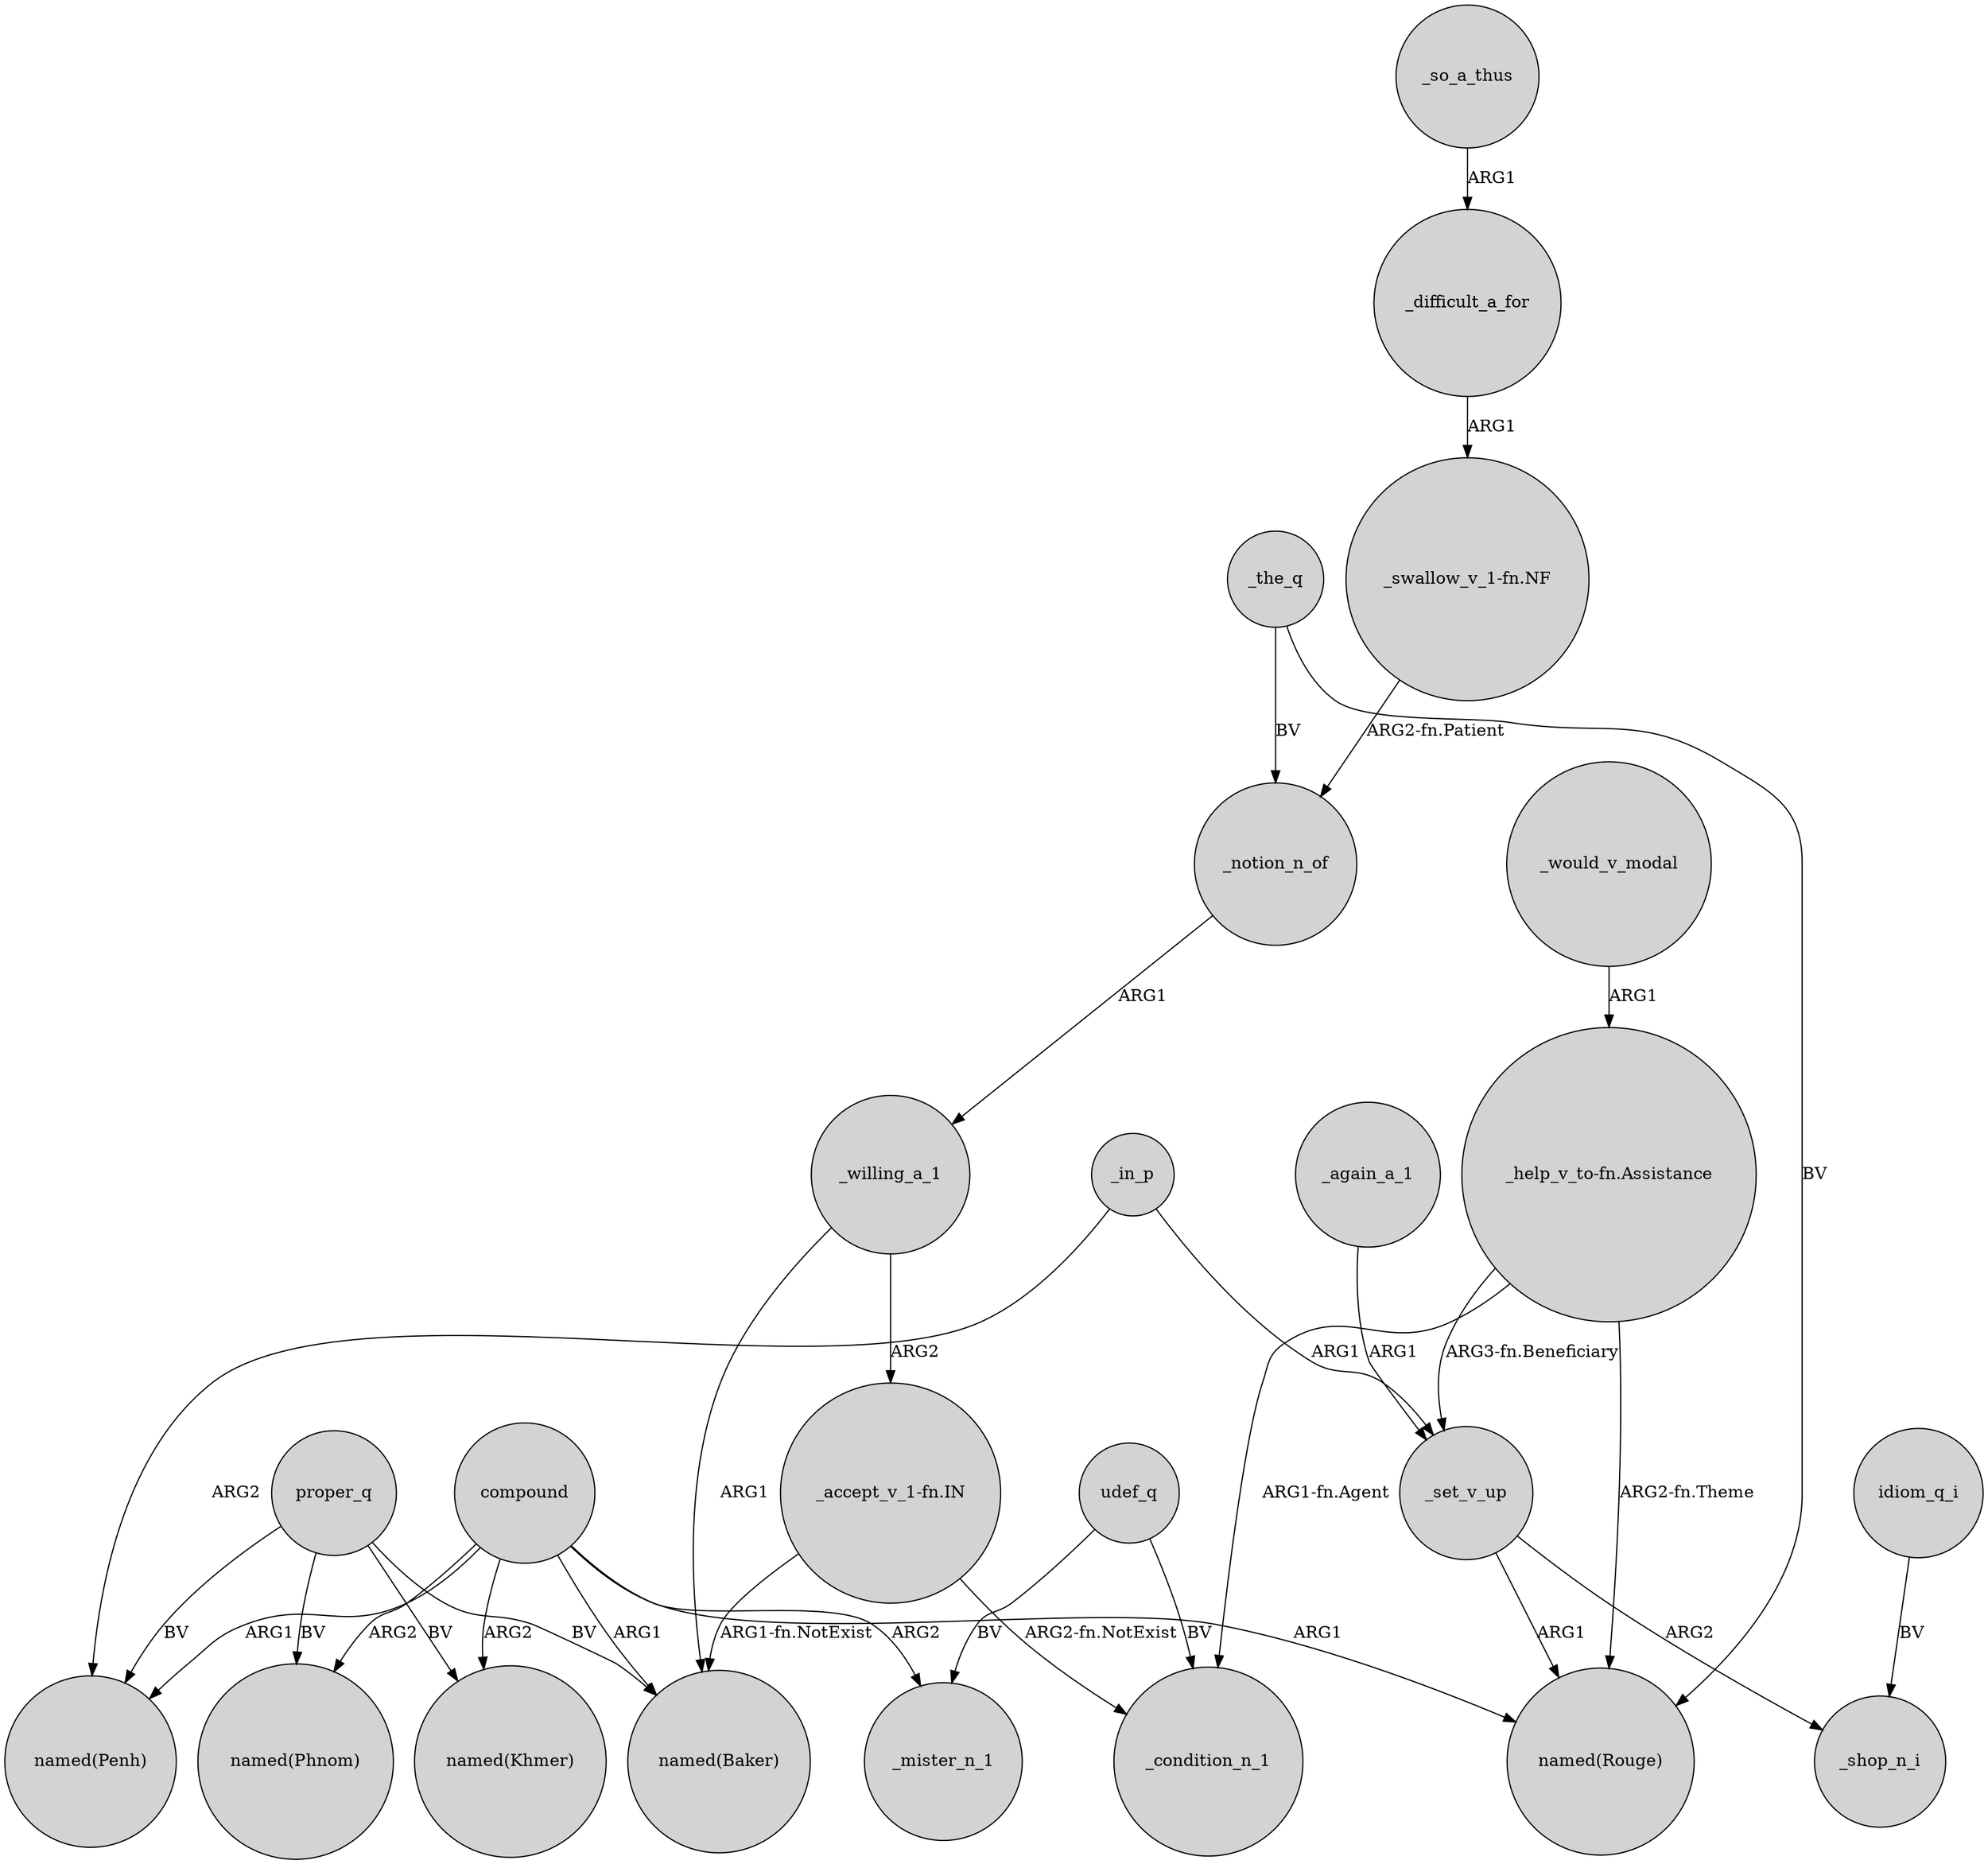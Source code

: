 digraph {
	node [shape=circle style=filled]
	_would_v_modal -> "_help_v_to-fn.Assistance" [label=ARG1]
	_difficult_a_for -> "_swallow_v_1-fn.NF" [label=ARG1]
	"_help_v_to-fn.Assistance" -> "named(Rouge)" [label="ARG2-fn.Theme"]
	proper_q -> "named(Khmer)" [label=BV]
	compound -> _mister_n_1 [label=ARG2]
	udef_q -> _mister_n_1 [label=BV]
	_the_q -> "named(Rouge)" [label=BV]
	_set_v_up -> _shop_n_i [label=ARG2]
	"_help_v_to-fn.Assistance" -> _set_v_up [label="ARG3-fn.Beneficiary"]
	_the_q -> _notion_n_of [label=BV]
	idiom_q_i -> _shop_n_i [label=BV]
	proper_q -> "named(Phnom)" [label=BV]
	_set_v_up -> "named(Rouge)" [label=ARG1]
	_willing_a_1 -> "named(Baker)" [label=ARG1]
	compound -> "named(Khmer)" [label=ARG2]
	compound -> "named(Phnom)" [label=ARG2]
	"_help_v_to-fn.Assistance" -> _condition_n_1 [label="ARG1-fn.Agent"]
	proper_q -> "named(Baker)" [label=BV]
	udef_q -> _condition_n_1 [label=BV]
	"_accept_v_1-fn.IN" -> _condition_n_1 [label="ARG2-fn.NotExist"]
	"_accept_v_1-fn.IN" -> "named(Baker)" [label="ARG1-fn.NotExist"]
	_in_p -> "named(Penh)" [label=ARG2]
	compound -> "named(Rouge)" [label=ARG1]
	_willing_a_1 -> "_accept_v_1-fn.IN" [label=ARG2]
	"_swallow_v_1-fn.NF" -> _notion_n_of [label="ARG2-fn.Patient"]
	compound -> "named(Baker)" [label=ARG1]
	_again_a_1 -> _set_v_up [label=ARG1]
	_notion_n_of -> _willing_a_1 [label=ARG1]
	_in_p -> _set_v_up [label=ARG1]
	compound -> "named(Penh)" [label=ARG1]
	proper_q -> "named(Penh)" [label=BV]
	_so_a_thus -> _difficult_a_for [label=ARG1]
}
